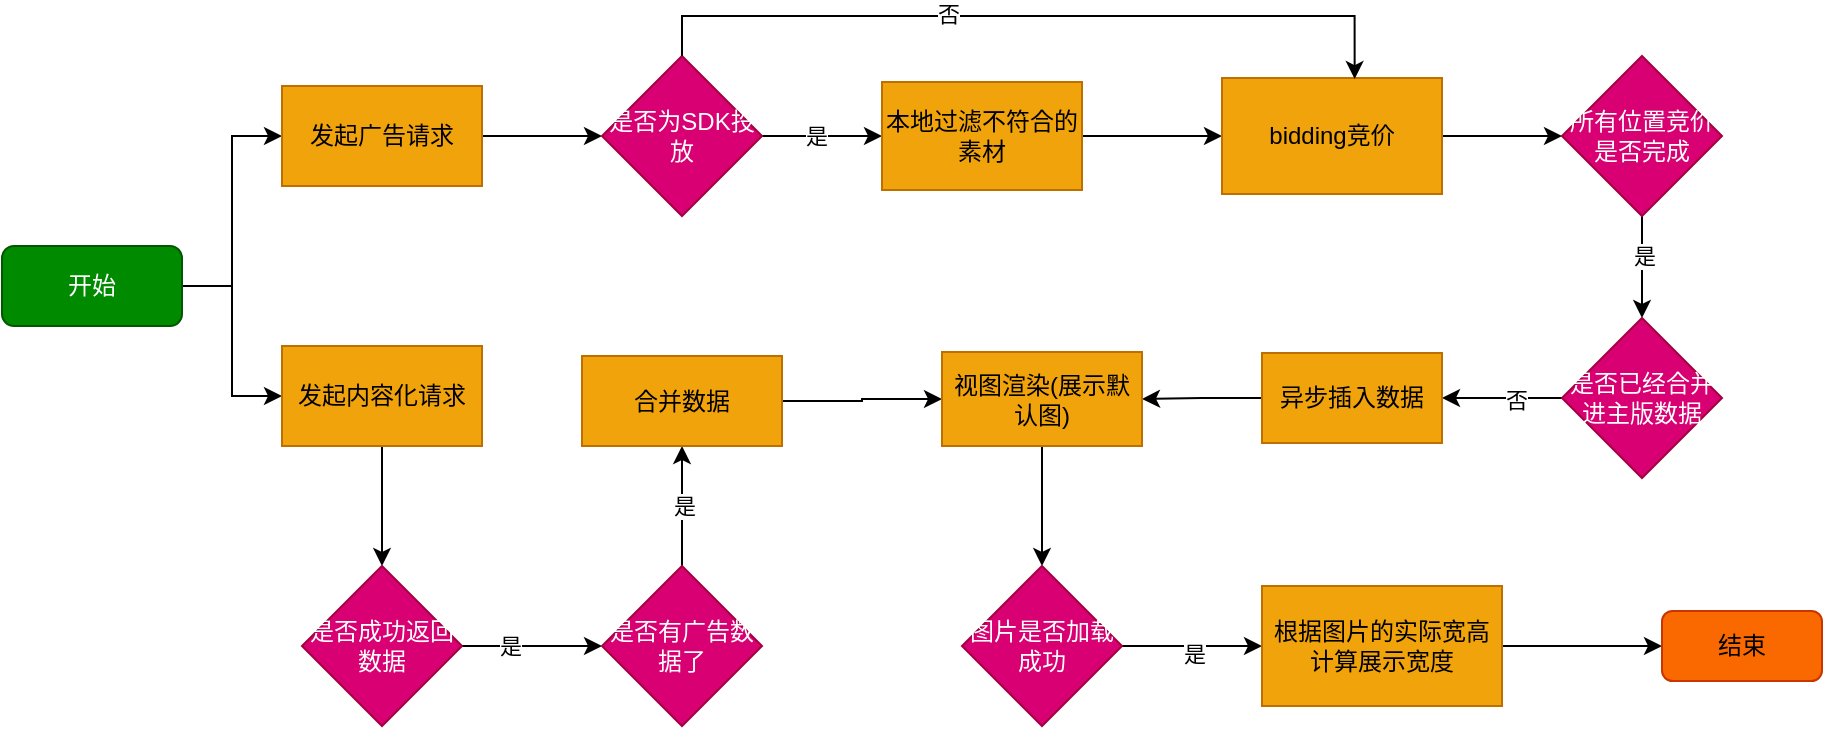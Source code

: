 <mxfile version="23.1.1" type="github">
  <diagram name="第 1 页" id="r4QGvEdZ8OP9rZN4HBqC">
    <mxGraphModel dx="1193" dy="621" grid="1" gridSize="10" guides="1" tooltips="1" connect="1" arrows="1" fold="1" page="1" pageScale="1" pageWidth="827" pageHeight="1169" math="0" shadow="0">
      <root>
        <mxCell id="0" />
        <mxCell id="1" parent="0" />
        <mxCell id="dN2VKomqZgmlp4BIyJyj-12" value="" style="edgeStyle=orthogonalEdgeStyle;rounded=0;orthogonalLoop=1;jettySize=auto;html=1;entryX=0;entryY=0.5;entryDx=0;entryDy=0;" edge="1" parent="1" source="dN2VKomqZgmlp4BIyJyj-1" target="dN2VKomqZgmlp4BIyJyj-6">
          <mxGeometry relative="1" as="geometry" />
        </mxCell>
        <mxCell id="dN2VKomqZgmlp4BIyJyj-13" style="edgeStyle=orthogonalEdgeStyle;rounded=0;orthogonalLoop=1;jettySize=auto;html=1;entryX=0;entryY=0.5;entryDx=0;entryDy=0;" edge="1" parent="1" source="dN2VKomqZgmlp4BIyJyj-1" target="dN2VKomqZgmlp4BIyJyj-4">
          <mxGeometry relative="1" as="geometry" />
        </mxCell>
        <mxCell id="dN2VKomqZgmlp4BIyJyj-1" value="开始" style="rounded=1;whiteSpace=wrap;html=1;fillColor=#008a00;fontColor=#ffffff;strokeColor=#005700;" vertex="1" parent="1">
          <mxGeometry x="50" y="140" width="90" height="40" as="geometry" />
        </mxCell>
        <mxCell id="dN2VKomqZgmlp4BIyJyj-27" value="" style="edgeStyle=orthogonalEdgeStyle;rounded=0;orthogonalLoop=1;jettySize=auto;html=1;" edge="1" parent="1" source="dN2VKomqZgmlp4BIyJyj-4" target="dN2VKomqZgmlp4BIyJyj-26">
          <mxGeometry relative="1" as="geometry" />
        </mxCell>
        <mxCell id="dN2VKomqZgmlp4BIyJyj-4" value="发起广告请求" style="whiteSpace=wrap;html=1;fillColor=#f0a30a;fontColor=#000000;strokeColor=#BD7000;" vertex="1" parent="1">
          <mxGeometry x="190" y="60" width="100" height="50" as="geometry" />
        </mxCell>
        <mxCell id="dN2VKomqZgmlp4BIyJyj-8" value="" style="edgeStyle=orthogonalEdgeStyle;rounded=0;orthogonalLoop=1;jettySize=auto;html=1;" edge="1" parent="1" source="dN2VKomqZgmlp4BIyJyj-6" target="dN2VKomqZgmlp4BIyJyj-7">
          <mxGeometry relative="1" as="geometry" />
        </mxCell>
        <mxCell id="dN2VKomqZgmlp4BIyJyj-6" value="发起内容化请求" style="whiteSpace=wrap;html=1;fillColor=#f0a30a;fontColor=#000000;strokeColor=#BD7000;" vertex="1" parent="1">
          <mxGeometry x="190" y="190" width="100" height="50" as="geometry" />
        </mxCell>
        <mxCell id="dN2VKomqZgmlp4BIyJyj-15" value="" style="edgeStyle=orthogonalEdgeStyle;rounded=0;orthogonalLoop=1;jettySize=auto;html=1;" edge="1" parent="1" source="dN2VKomqZgmlp4BIyJyj-7" target="dN2VKomqZgmlp4BIyJyj-14">
          <mxGeometry relative="1" as="geometry" />
        </mxCell>
        <mxCell id="dN2VKomqZgmlp4BIyJyj-16" value="是" style="edgeLabel;html=1;align=center;verticalAlign=middle;resizable=0;points=[];" vertex="1" connectable="0" parent="dN2VKomqZgmlp4BIyJyj-15">
          <mxGeometry x="-0.311" relative="1" as="geometry">
            <mxPoint as="offset" />
          </mxGeometry>
        </mxCell>
        <mxCell id="dN2VKomqZgmlp4BIyJyj-7" value="是否成功返回数据" style="rhombus;whiteSpace=wrap;html=1;rounded=0;fillColor=#d80073;fontColor=#ffffff;strokeColor=#A50040;" vertex="1" parent="1">
          <mxGeometry x="200" y="300" width="80" height="80" as="geometry" />
        </mxCell>
        <mxCell id="dN2VKomqZgmlp4BIyJyj-21" value="" style="edgeStyle=orthogonalEdgeStyle;rounded=0;orthogonalLoop=1;jettySize=auto;html=1;" edge="1" parent="1" source="dN2VKomqZgmlp4BIyJyj-10" target="dN2VKomqZgmlp4BIyJyj-20">
          <mxGeometry relative="1" as="geometry" />
        </mxCell>
        <mxCell id="dN2VKomqZgmlp4BIyJyj-22" value="是" style="edgeLabel;html=1;align=center;verticalAlign=middle;resizable=0;points=[];" vertex="1" connectable="0" parent="dN2VKomqZgmlp4BIyJyj-21">
          <mxGeometry x="-0.216" y="1" relative="1" as="geometry">
            <mxPoint as="offset" />
          </mxGeometry>
        </mxCell>
        <mxCell id="dN2VKomqZgmlp4BIyJyj-10" value="所有位置竞价是否完成" style="rhombus;whiteSpace=wrap;html=1;rounded=0;fillColor=#d80073;fontColor=#ffffff;strokeColor=#A50040;" vertex="1" parent="1">
          <mxGeometry x="830" y="45" width="80" height="80" as="geometry" />
        </mxCell>
        <mxCell id="dN2VKomqZgmlp4BIyJyj-18" value="" style="edgeStyle=orthogonalEdgeStyle;rounded=0;orthogonalLoop=1;jettySize=auto;html=1;" edge="1" parent="1" source="dN2VKomqZgmlp4BIyJyj-14" target="dN2VKomqZgmlp4BIyJyj-17">
          <mxGeometry relative="1" as="geometry" />
        </mxCell>
        <mxCell id="dN2VKomqZgmlp4BIyJyj-19" value="是" style="edgeLabel;html=1;align=center;verticalAlign=middle;resizable=0;points=[];" vertex="1" connectable="0" parent="dN2VKomqZgmlp4BIyJyj-18">
          <mxGeometry y="-1" relative="1" as="geometry">
            <mxPoint as="offset" />
          </mxGeometry>
        </mxCell>
        <mxCell id="dN2VKomqZgmlp4BIyJyj-14" value="是否有广告数据了" style="rhombus;whiteSpace=wrap;html=1;rounded=0;fillColor=#d80073;fontColor=#ffffff;strokeColor=#A50040;" vertex="1" parent="1">
          <mxGeometry x="350" y="300" width="80" height="80" as="geometry" />
        </mxCell>
        <mxCell id="dN2VKomqZgmlp4BIyJyj-39" value="" style="edgeStyle=orthogonalEdgeStyle;rounded=0;orthogonalLoop=1;jettySize=auto;html=1;" edge="1" parent="1" source="dN2VKomqZgmlp4BIyJyj-17" target="dN2VKomqZgmlp4BIyJyj-38">
          <mxGeometry relative="1" as="geometry" />
        </mxCell>
        <mxCell id="dN2VKomqZgmlp4BIyJyj-17" value="合并数据" style="whiteSpace=wrap;html=1;fillColor=#f0a30a;fontColor=#000000;strokeColor=#BD7000;" vertex="1" parent="1">
          <mxGeometry x="340" y="195" width="100" height="45" as="geometry" />
        </mxCell>
        <mxCell id="dN2VKomqZgmlp4BIyJyj-34" value="" style="edgeStyle=orthogonalEdgeStyle;rounded=0;orthogonalLoop=1;jettySize=auto;html=1;" edge="1" parent="1" source="dN2VKomqZgmlp4BIyJyj-20" target="dN2VKomqZgmlp4BIyJyj-23">
          <mxGeometry relative="1" as="geometry" />
        </mxCell>
        <mxCell id="dN2VKomqZgmlp4BIyJyj-35" value="否" style="edgeLabel;html=1;align=center;verticalAlign=middle;resizable=0;points=[];" vertex="1" connectable="0" parent="dN2VKomqZgmlp4BIyJyj-34">
          <mxGeometry x="-0.212" y="1" relative="1" as="geometry">
            <mxPoint as="offset" />
          </mxGeometry>
        </mxCell>
        <mxCell id="dN2VKomqZgmlp4BIyJyj-20" value="是否已经合并进主版数据" style="rhombus;whiteSpace=wrap;html=1;rounded=0;fillColor=#d80073;fontColor=#ffffff;strokeColor=#A50040;" vertex="1" parent="1">
          <mxGeometry x="830" y="176" width="80" height="80" as="geometry" />
        </mxCell>
        <mxCell id="dN2VKomqZgmlp4BIyJyj-40" value="" style="edgeStyle=orthogonalEdgeStyle;rounded=0;orthogonalLoop=1;jettySize=auto;html=1;" edge="1" parent="1" source="dN2VKomqZgmlp4BIyJyj-23" target="dN2VKomqZgmlp4BIyJyj-38">
          <mxGeometry relative="1" as="geometry" />
        </mxCell>
        <mxCell id="dN2VKomqZgmlp4BIyJyj-23" value="异步插入数据" style="whiteSpace=wrap;html=1;fillColor=#f0a30a;fontColor=#000000;strokeColor=#BD7000;" vertex="1" parent="1">
          <mxGeometry x="680" y="193.5" width="90" height="45" as="geometry" />
        </mxCell>
        <mxCell id="dN2VKomqZgmlp4BIyJyj-29" value="" style="edgeStyle=orthogonalEdgeStyle;rounded=0;orthogonalLoop=1;jettySize=auto;html=1;" edge="1" parent="1" source="dN2VKomqZgmlp4BIyJyj-26" target="dN2VKomqZgmlp4BIyJyj-28">
          <mxGeometry relative="1" as="geometry" />
        </mxCell>
        <mxCell id="dN2VKomqZgmlp4BIyJyj-30" value="是" style="edgeLabel;html=1;align=center;verticalAlign=middle;resizable=0;points=[];" vertex="1" connectable="0" parent="dN2VKomqZgmlp4BIyJyj-29">
          <mxGeometry x="-0.113" relative="1" as="geometry">
            <mxPoint as="offset" />
          </mxGeometry>
        </mxCell>
        <mxCell id="dN2VKomqZgmlp4BIyJyj-26" value="是否为SDK投放" style="rhombus;whiteSpace=wrap;html=1;rounded=0;fillColor=#d80073;fontColor=#ffffff;strokeColor=#A50040;" vertex="1" parent="1">
          <mxGeometry x="350" y="45" width="80" height="80" as="geometry" />
        </mxCell>
        <mxCell id="dN2VKomqZgmlp4BIyJyj-32" value="" style="edgeStyle=orthogonalEdgeStyle;rounded=0;orthogonalLoop=1;jettySize=auto;html=1;" edge="1" parent="1" source="dN2VKomqZgmlp4BIyJyj-28" target="dN2VKomqZgmlp4BIyJyj-31">
          <mxGeometry relative="1" as="geometry" />
        </mxCell>
        <mxCell id="dN2VKomqZgmlp4BIyJyj-28" value="本地过滤不符合的素材" style="whiteSpace=wrap;html=1;fillColor=#f0a30a;fontColor=#000000;strokeColor=#BD7000;" vertex="1" parent="1">
          <mxGeometry x="490" y="58" width="100" height="54" as="geometry" />
        </mxCell>
        <mxCell id="dN2VKomqZgmlp4BIyJyj-33" value="" style="edgeStyle=orthogonalEdgeStyle;rounded=0;orthogonalLoop=1;jettySize=auto;html=1;" edge="1" parent="1" source="dN2VKomqZgmlp4BIyJyj-31" target="dN2VKomqZgmlp4BIyJyj-10">
          <mxGeometry relative="1" as="geometry" />
        </mxCell>
        <mxCell id="dN2VKomqZgmlp4BIyJyj-31" value="bidding竞价" style="whiteSpace=wrap;html=1;fillColor=#f0a30a;fontColor=#000000;strokeColor=#BD7000;" vertex="1" parent="1">
          <mxGeometry x="660" y="56" width="110" height="58" as="geometry" />
        </mxCell>
        <mxCell id="dN2VKomqZgmlp4BIyJyj-36" style="edgeStyle=orthogonalEdgeStyle;rounded=0;orthogonalLoop=1;jettySize=auto;html=1;entryX=0.603;entryY=0.009;entryDx=0;entryDy=0;entryPerimeter=0;exitX=0.5;exitY=0;exitDx=0;exitDy=0;" edge="1" parent="1" source="dN2VKomqZgmlp4BIyJyj-26" target="dN2VKomqZgmlp4BIyJyj-31">
          <mxGeometry relative="1" as="geometry" />
        </mxCell>
        <mxCell id="dN2VKomqZgmlp4BIyJyj-37" value="否" style="edgeLabel;html=1;align=center;verticalAlign=middle;resizable=0;points=[];" vertex="1" connectable="0" parent="dN2VKomqZgmlp4BIyJyj-36">
          <mxGeometry x="-0.213" y="1" relative="1" as="geometry">
            <mxPoint as="offset" />
          </mxGeometry>
        </mxCell>
        <mxCell id="dN2VKomqZgmlp4BIyJyj-42" value="" style="edgeStyle=orthogonalEdgeStyle;rounded=0;orthogonalLoop=1;jettySize=auto;html=1;" edge="1" parent="1" source="dN2VKomqZgmlp4BIyJyj-38" target="dN2VKomqZgmlp4BIyJyj-41">
          <mxGeometry relative="1" as="geometry" />
        </mxCell>
        <mxCell id="dN2VKomqZgmlp4BIyJyj-38" value="视图渲染(展示默认图)" style="whiteSpace=wrap;html=1;fillColor=#f0a30a;fontColor=#000000;strokeColor=#BD7000;" vertex="1" parent="1">
          <mxGeometry x="520" y="193" width="100" height="47" as="geometry" />
        </mxCell>
        <mxCell id="dN2VKomqZgmlp4BIyJyj-44" value="" style="edgeStyle=orthogonalEdgeStyle;rounded=0;orthogonalLoop=1;jettySize=auto;html=1;" edge="1" parent="1" source="dN2VKomqZgmlp4BIyJyj-41" target="dN2VKomqZgmlp4BIyJyj-43">
          <mxGeometry relative="1" as="geometry" />
        </mxCell>
        <mxCell id="dN2VKomqZgmlp4BIyJyj-45" value="是" style="edgeLabel;html=1;align=center;verticalAlign=middle;resizable=0;points=[];" vertex="1" connectable="0" parent="dN2VKomqZgmlp4BIyJyj-44">
          <mxGeometry x="0.034" y="-4" relative="1" as="geometry">
            <mxPoint as="offset" />
          </mxGeometry>
        </mxCell>
        <mxCell id="dN2VKomqZgmlp4BIyJyj-41" value="图片是否加载成功" style="rhombus;whiteSpace=wrap;html=1;rounded=0;fillColor=#d80073;fontColor=#ffffff;strokeColor=#A50040;" vertex="1" parent="1">
          <mxGeometry x="530" y="300" width="80" height="80" as="geometry" />
        </mxCell>
        <mxCell id="dN2VKomqZgmlp4BIyJyj-47" value="" style="edgeStyle=orthogonalEdgeStyle;rounded=0;orthogonalLoop=1;jettySize=auto;html=1;" edge="1" parent="1" source="dN2VKomqZgmlp4BIyJyj-43" target="dN2VKomqZgmlp4BIyJyj-46">
          <mxGeometry relative="1" as="geometry" />
        </mxCell>
        <mxCell id="dN2VKomqZgmlp4BIyJyj-43" value="根据图片的实际宽高计算展示宽度" style="whiteSpace=wrap;html=1;fillColor=#f0a30a;fontColor=#000000;strokeColor=#BD7000;" vertex="1" parent="1">
          <mxGeometry x="680" y="310" width="120" height="60" as="geometry" />
        </mxCell>
        <mxCell id="dN2VKomqZgmlp4BIyJyj-46" value="结束" style="rounded=1;whiteSpace=wrap;html=1;fillColor=#fa6800;fontColor=#000000;strokeColor=#C73500;" vertex="1" parent="1">
          <mxGeometry x="880" y="322.5" width="80" height="35" as="geometry" />
        </mxCell>
      </root>
    </mxGraphModel>
  </diagram>
</mxfile>
